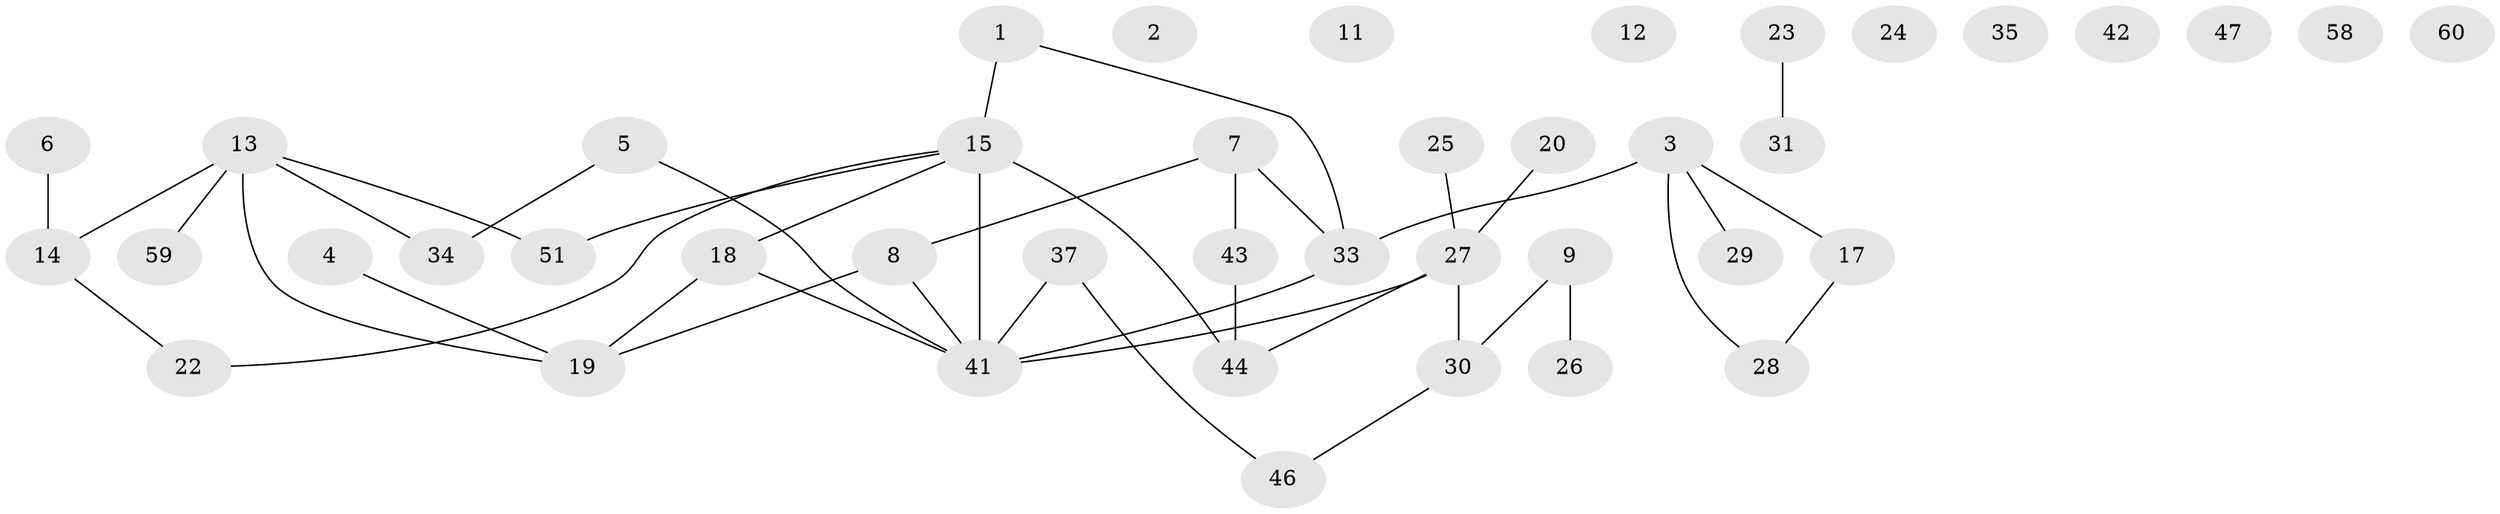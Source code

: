 // original degree distribution, {2: 0.2786885245901639, 0: 0.13114754098360656, 3: 0.19672131147540983, 1: 0.22950819672131148, 4: 0.08196721311475409, 5: 0.06557377049180328, 6: 0.01639344262295082}
// Generated by graph-tools (version 1.1) at 2025/16/03/04/25 18:16:40]
// undirected, 42 vertices, 42 edges
graph export_dot {
graph [start="1"]
  node [color=gray90,style=filled];
  1 [super="+49"];
  2;
  3 [super="+16"];
  4;
  5;
  6 [super="+45"];
  7 [super="+36"];
  8 [super="+10"];
  9;
  11;
  12 [super="+38"];
  13;
  14 [super="+50"];
  15 [super="+53+21"];
  17;
  18 [super="+39"];
  19 [super="+52"];
  20;
  22;
  23;
  24;
  25;
  26;
  27 [super="+48+32"];
  28;
  29;
  30;
  31;
  33 [super="+40"];
  34;
  35;
  37;
  41 [super="+56+57"];
  42;
  43;
  44;
  46;
  47;
  51;
  58;
  59;
  60;
  1 -- 33;
  1 -- 15;
  3 -- 17;
  3 -- 29;
  3 -- 33;
  3 -- 28;
  4 -- 19;
  5 -- 34;
  5 -- 41;
  6 -- 14;
  7 -- 43;
  7 -- 33;
  7 -- 8;
  8 -- 41;
  8 -- 19;
  9 -- 26;
  9 -- 30;
  13 -- 14;
  13 -- 34;
  13 -- 51;
  13 -- 59;
  13 -- 19;
  14 -- 22;
  15 -- 22;
  15 -- 44;
  15 -- 51;
  15 -- 41 [weight=2];
  15 -- 18;
  17 -- 28;
  18 -- 41 [weight=2];
  18 -- 19;
  20 -- 27;
  23 -- 31;
  25 -- 27;
  27 -- 41 [weight=2];
  27 -- 44;
  27 -- 30;
  30 -- 46;
  33 -- 41 [weight=2];
  37 -- 46;
  37 -- 41;
  43 -- 44;
}
